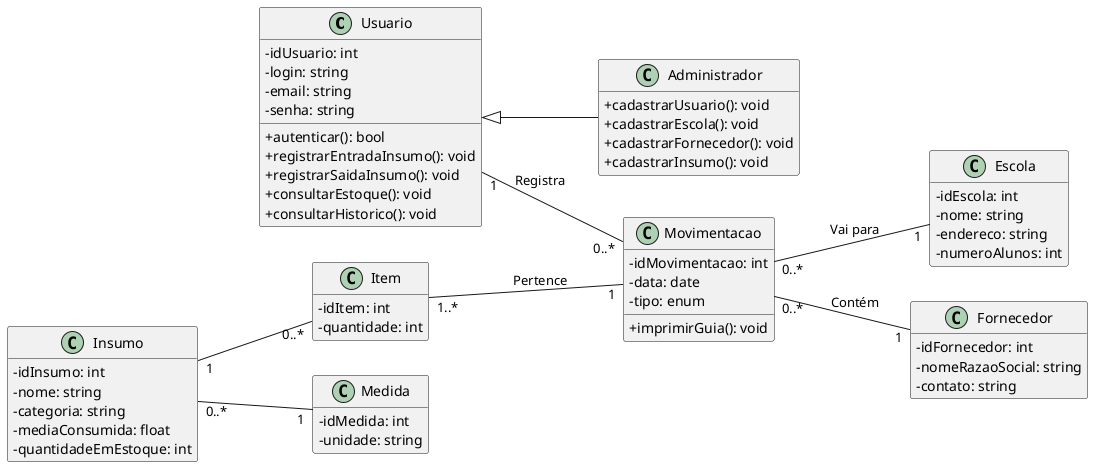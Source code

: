 @startuml Diagrama de Classes do SIGEME

skinparam classAttributeIconSize 0
hide empty members

left to right direction

class Usuario {
    -idUsuario: int
    -login: string
    -email: string
    -senha: string

    +autenticar(): bool
    +registrarEntradaInsumo(): void
    +registrarSaidaInsumo(): void
    +consultarEstoque(): void
    +consultarHistorico(): void
}

class Administrador extends Usuario {
    +cadastrarUsuario(): void
    +cadastrarEscola(): void
    +cadastrarFornecedor(): void
    +cadastrarInsumo(): void
}

class Movimentacao {
    -idMovimentacao: int
    -data: date
    -tipo: enum 

    +imprimirGuia(): void
}

class Escola {
    -idEscola: int
    -nome: string
    -endereco: string
    -numeroAlunos: int
}

class Fornecedor {
    -idFornecedor: int
    -nomeRazaoSocial: string
    -contato: string
}

class Item {
    - idItem: int
    - quantidade: int
}

class Insumo {
    -idInsumo: int
    -nome: string
    -categoria: string
    -mediaConsumida: float
    -quantidadeEmEstoque: int 
}

class Medida {
    -idMedida: int
    -unidade: string
}

Usuario "1" -- "0..*" Movimentacao : Registra

Movimentacao "0..*" -- "1" Escola : Vai para

Movimentacao "0..*" -- "1" Fornecedor : Contém

Item "1..*" -- "1" Movimentacao: Pertence 

Insumo "1" -- "0..*" Item

Insumo "0..*" -- "1" Medida

@enduml